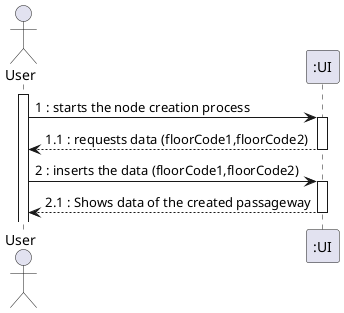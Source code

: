 @startuml
actor "User" as OE

activate OE
OE -> ":UI" : 1 : starts the node creation process
activate ":UI"
":UI" --> OE : 1.1 : requests data (floorCode1,floorCode2)
deactivate ":UI"
OE -> ":UI" : 2 : inserts the data (floorCode1,floorCode2)
activate ":UI"
":UI" --> OE : 2.1 : Shows data of the created passageway


deactivate ":UI"

@enduml